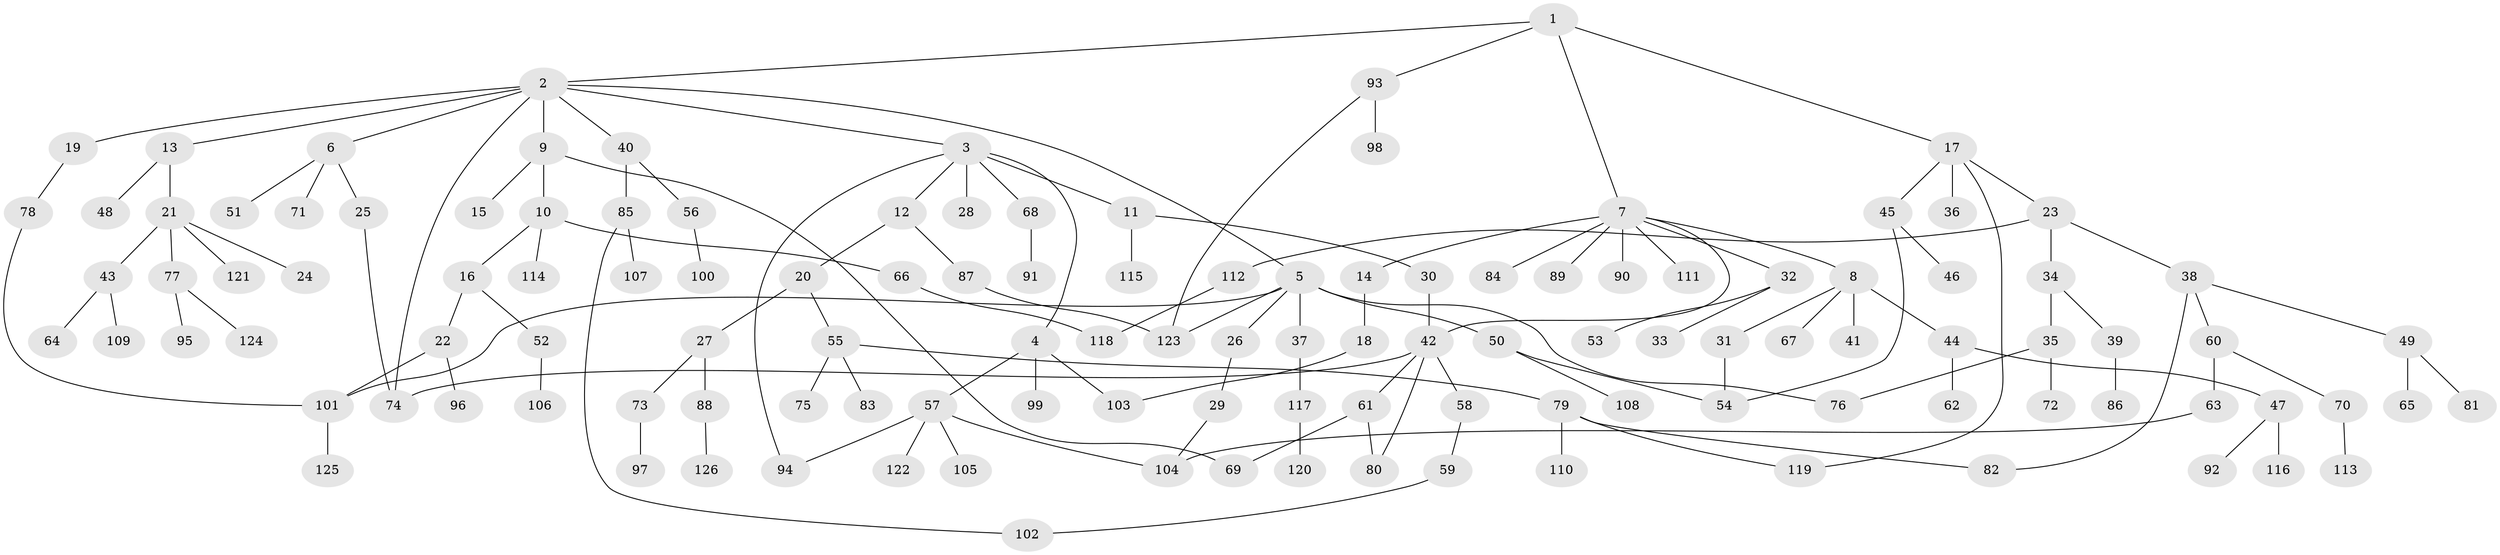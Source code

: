 // coarse degree distribution, {4: 0.07954545454545454, 10: 0.011363636363636364, 7: 0.022727272727272728, 3: 0.20454545454545456, 12: 0.011363636363636364, 2: 0.22727272727272727, 6: 0.03409090909090909, 1: 0.4090909090909091}
// Generated by graph-tools (version 1.1) at 2025/51/02/27/25 19:51:36]
// undirected, 126 vertices, 145 edges
graph export_dot {
graph [start="1"]
  node [color=gray90,style=filled];
  1;
  2;
  3;
  4;
  5;
  6;
  7;
  8;
  9;
  10;
  11;
  12;
  13;
  14;
  15;
  16;
  17;
  18;
  19;
  20;
  21;
  22;
  23;
  24;
  25;
  26;
  27;
  28;
  29;
  30;
  31;
  32;
  33;
  34;
  35;
  36;
  37;
  38;
  39;
  40;
  41;
  42;
  43;
  44;
  45;
  46;
  47;
  48;
  49;
  50;
  51;
  52;
  53;
  54;
  55;
  56;
  57;
  58;
  59;
  60;
  61;
  62;
  63;
  64;
  65;
  66;
  67;
  68;
  69;
  70;
  71;
  72;
  73;
  74;
  75;
  76;
  77;
  78;
  79;
  80;
  81;
  82;
  83;
  84;
  85;
  86;
  87;
  88;
  89;
  90;
  91;
  92;
  93;
  94;
  95;
  96;
  97;
  98;
  99;
  100;
  101;
  102;
  103;
  104;
  105;
  106;
  107;
  108;
  109;
  110;
  111;
  112;
  113;
  114;
  115;
  116;
  117;
  118;
  119;
  120;
  121;
  122;
  123;
  124;
  125;
  126;
  1 -- 2;
  1 -- 7;
  1 -- 17;
  1 -- 93;
  2 -- 3;
  2 -- 5;
  2 -- 6;
  2 -- 9;
  2 -- 13;
  2 -- 19;
  2 -- 40;
  2 -- 74;
  3 -- 4;
  3 -- 11;
  3 -- 12;
  3 -- 28;
  3 -- 68;
  3 -- 94;
  4 -- 57;
  4 -- 99;
  4 -- 103;
  5 -- 26;
  5 -- 37;
  5 -- 50;
  5 -- 101;
  5 -- 123;
  5 -- 76;
  6 -- 25;
  6 -- 51;
  6 -- 71;
  7 -- 8;
  7 -- 14;
  7 -- 32;
  7 -- 42;
  7 -- 84;
  7 -- 89;
  7 -- 90;
  7 -- 111;
  8 -- 31;
  8 -- 41;
  8 -- 44;
  8 -- 67;
  9 -- 10;
  9 -- 15;
  9 -- 69;
  10 -- 16;
  10 -- 66;
  10 -- 114;
  11 -- 30;
  11 -- 115;
  12 -- 20;
  12 -- 87;
  13 -- 21;
  13 -- 48;
  14 -- 18;
  16 -- 22;
  16 -- 52;
  17 -- 23;
  17 -- 36;
  17 -- 45;
  17 -- 119;
  18 -- 103;
  19 -- 78;
  20 -- 27;
  20 -- 55;
  21 -- 24;
  21 -- 43;
  21 -- 77;
  21 -- 121;
  22 -- 96;
  22 -- 101;
  23 -- 34;
  23 -- 38;
  23 -- 112;
  25 -- 74;
  26 -- 29;
  27 -- 73;
  27 -- 88;
  29 -- 104;
  30 -- 42;
  31 -- 54;
  32 -- 33;
  32 -- 53;
  34 -- 35;
  34 -- 39;
  35 -- 72;
  35 -- 76;
  37 -- 117;
  38 -- 49;
  38 -- 60;
  38 -- 82;
  39 -- 86;
  40 -- 56;
  40 -- 85;
  42 -- 58;
  42 -- 61;
  42 -- 80;
  42 -- 74;
  43 -- 64;
  43 -- 109;
  44 -- 47;
  44 -- 62;
  45 -- 46;
  45 -- 54;
  47 -- 92;
  47 -- 116;
  49 -- 65;
  49 -- 81;
  50 -- 108;
  50 -- 54;
  52 -- 106;
  55 -- 75;
  55 -- 79;
  55 -- 83;
  56 -- 100;
  57 -- 104;
  57 -- 105;
  57 -- 122;
  57 -- 94;
  58 -- 59;
  59 -- 102;
  60 -- 63;
  60 -- 70;
  61 -- 80;
  61 -- 69;
  63 -- 104;
  66 -- 118;
  68 -- 91;
  70 -- 113;
  73 -- 97;
  77 -- 95;
  77 -- 124;
  78 -- 101;
  79 -- 82;
  79 -- 110;
  79 -- 119;
  85 -- 102;
  85 -- 107;
  87 -- 123;
  88 -- 126;
  93 -- 98;
  93 -- 123;
  101 -- 125;
  112 -- 118;
  117 -- 120;
}
